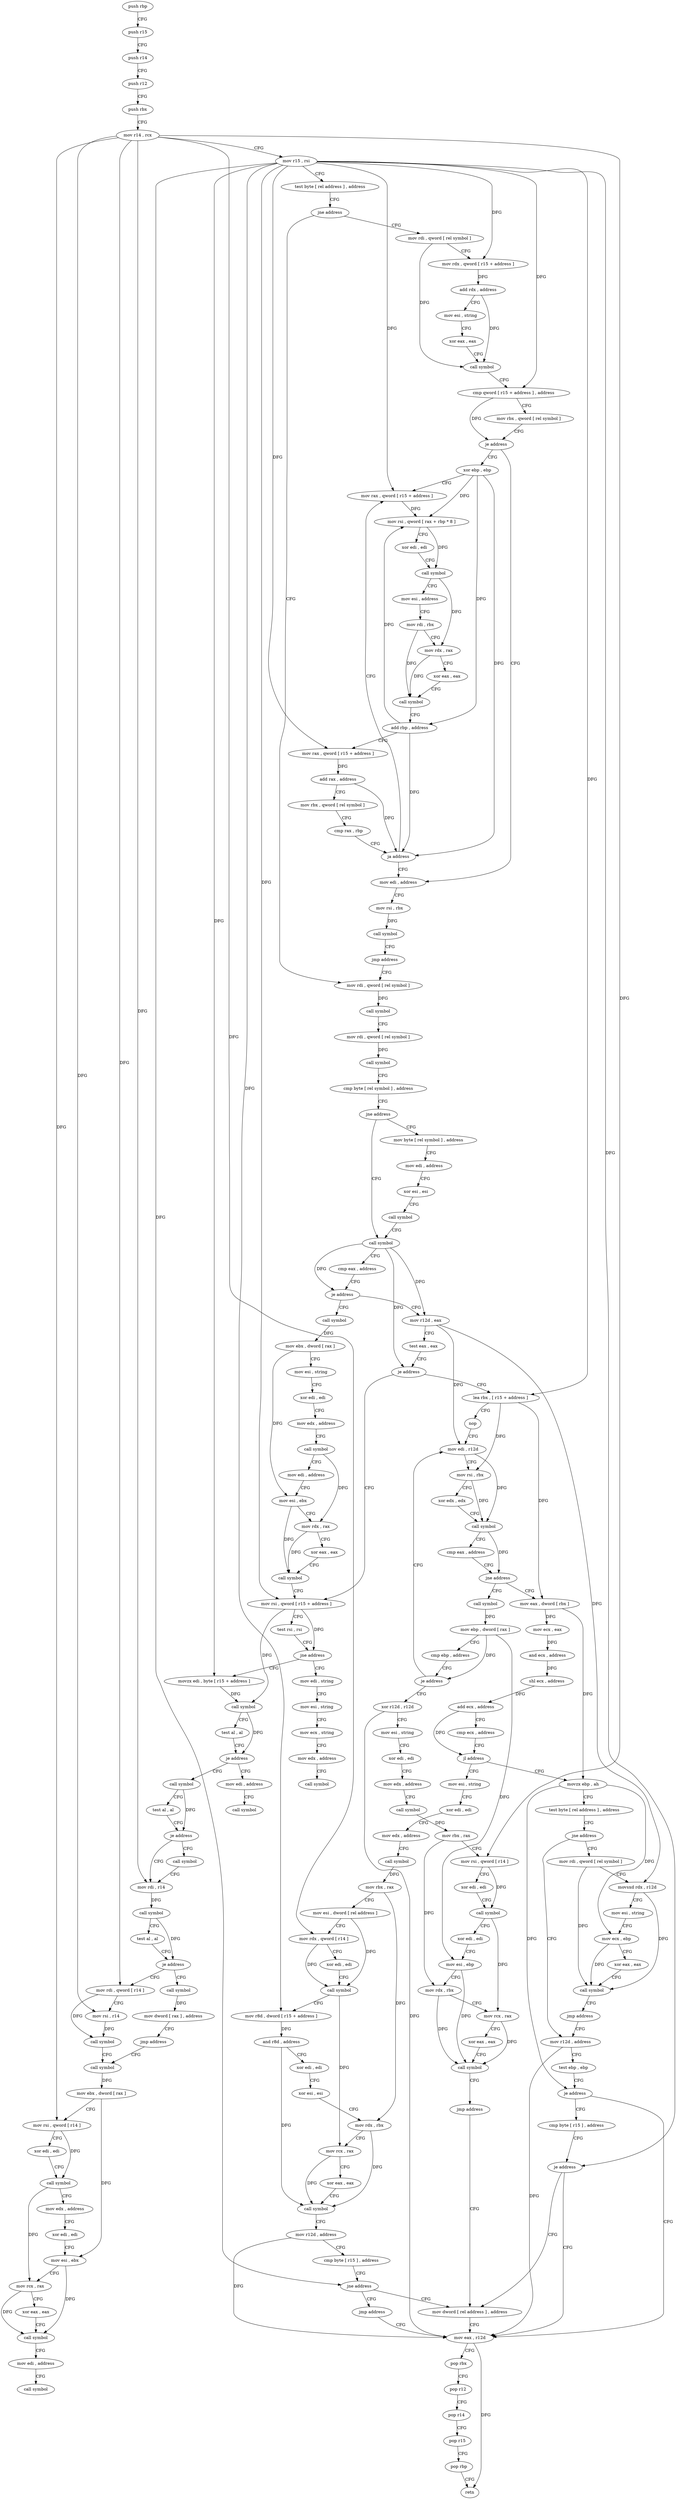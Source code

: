 digraph "func" {
"4217584" [label = "push rbp" ]
"4217585" [label = "push r15" ]
"4217587" [label = "push r14" ]
"4217589" [label = "push r12" ]
"4217591" [label = "push rbx" ]
"4217592" [label = "mov r14 , rcx" ]
"4217595" [label = "mov r15 , rsi" ]
"4217598" [label = "test byte [ rel address ] , address" ]
"4217605" [label = "jne address" ]
"4217937" [label = "mov rdi , qword [ rel symbol ]" ]
"4217611" [label = "mov rdi , qword [ rel symbol ]" ]
"4217944" [label = "mov rdx , qword [ r15 + address ]" ]
"4217948" [label = "add rdx , address" ]
"4217952" [label = "mov esi , string" ]
"4217957" [label = "xor eax , eax" ]
"4217959" [label = "call symbol" ]
"4217964" [label = "cmp qword [ r15 + address ] , address" ]
"4217969" [label = "mov rbx , qword [ rel symbol ]" ]
"4217976" [label = "je address" ]
"4218037" [label = "mov edi , address" ]
"4217978" [label = "xor ebp , ebp" ]
"4217618" [label = "call symbol" ]
"4217623" [label = "mov rdi , qword [ rel symbol ]" ]
"4217630" [label = "call symbol" ]
"4217635" [label = "cmp byte [ rel symbol ] , address" ]
"4217642" [label = "jne address" ]
"4217663" [label = "call symbol" ]
"4217644" [label = "mov byte [ rel symbol ] , address" ]
"4218042" [label = "mov rsi , rbx" ]
"4218045" [label = "call symbol" ]
"4218050" [label = "jmp address" ]
"4217980" [label = "mov rax , qword [ r15 + address ]" ]
"4217668" [label = "cmp eax , address" ]
"4217671" [label = "je address" ]
"4218084" [label = "call symbol" ]
"4217677" [label = "mov r12d , eax" ]
"4217651" [label = "mov edi , address" ]
"4217656" [label = "xor esi , esi" ]
"4217658" [label = "call symbol" ]
"4217984" [label = "mov rsi , qword [ rax + rbp * 8 ]" ]
"4217988" [label = "xor edi , edi" ]
"4217990" [label = "call symbol" ]
"4217995" [label = "mov esi , address" ]
"4218000" [label = "mov rdi , rbx" ]
"4218003" [label = "mov rdx , rax" ]
"4218006" [label = "xor eax , eax" ]
"4218008" [label = "call symbol" ]
"4218013" [label = "add rbp , address" ]
"4218017" [label = "mov rax , qword [ r15 + address ]" ]
"4218021" [label = "add rax , address" ]
"4218025" [label = "mov rbx , qword [ rel symbol ]" ]
"4218032" [label = "cmp rax , rbp" ]
"4218035" [label = "ja address" ]
"4218089" [label = "mov ebx , dword [ rax ]" ]
"4218091" [label = "mov esi , string" ]
"4218096" [label = "xor edi , edi" ]
"4218098" [label = "mov edx , address" ]
"4218103" [label = "call symbol" ]
"4218108" [label = "mov edi , address" ]
"4218113" [label = "mov esi , ebx" ]
"4218115" [label = "mov rdx , rax" ]
"4218118" [label = "xor eax , eax" ]
"4218120" [label = "call symbol" ]
"4218125" [label = "mov rsi , qword [ r15 + address ]" ]
"4217680" [label = "test eax , eax" ]
"4217682" [label = "je address" ]
"4217688" [label = "lea rbx , [ r15 + address ]" ]
"4218162" [label = "movzx edi , byte [ r15 + address ]" ]
"4218170" [label = "call symbol" ]
"4218175" [label = "test al , al" ]
"4218177" [label = "je address" ]
"4218218" [label = "mov edi , address" ]
"4218179" [label = "call symbol" ]
"4218137" [label = "mov edi , string" ]
"4218142" [label = "mov esi , string" ]
"4218147" [label = "mov ecx , string" ]
"4218152" [label = "mov edx , address" ]
"4218157" [label = "call symbol" ]
"4218132" [label = "test rsi , rsi" ]
"4218135" [label = "jne address" ]
"4217695" [label = "nop" ]
"4217696" [label = "mov edi , r12d" ]
"4218223" [label = "call symbol" ]
"4218184" [label = "test al , al" ]
"4218186" [label = "je address" ]
"4218193" [label = "mov rdi , r14" ]
"4218188" [label = "call symbol" ]
"4217781" [label = "mov eax , dword [ rbx ]" ]
"4217783" [label = "mov ecx , eax" ]
"4217785" [label = "and ecx , address" ]
"4217788" [label = "shl ecx , address" ]
"4217791" [label = "add ecx , address" ]
"4217797" [label = "cmp ecx , address" ]
"4217803" [label = "jl address" ]
"4217883" [label = "movzx ebp , ah" ]
"4217805" [label = "mov esi , string" ]
"4217714" [label = "call symbol" ]
"4217719" [label = "mov ebp , dword [ rax ]" ]
"4217721" [label = "cmp ebp , address" ]
"4217724" [label = "je address" ]
"4217726" [label = "xor r12d , r12d" ]
"4218196" [label = "call symbol" ]
"4218201" [label = "test al , al" ]
"4218203" [label = "je address" ]
"4218228" [label = "mov rdi , qword [ r14 ]" ]
"4218205" [label = "call symbol" ]
"4217886" [label = "test byte [ rel address ] , address" ]
"4217893" [label = "jne address" ]
"4218055" [label = "mov rdi , qword [ rel symbol ]" ]
"4217899" [label = "mov r12d , address" ]
"4217810" [label = "xor edi , edi" ]
"4217812" [label = "mov edx , address" ]
"4217817" [label = "call symbol" ]
"4217822" [label = "mov rbx , rax" ]
"4217825" [label = "mov esi , dword [ rel address ]" ]
"4217831" [label = "mov rdx , qword [ r14 ]" ]
"4217834" [label = "xor edi , edi" ]
"4217836" [label = "call symbol" ]
"4217841" [label = "mov r8d , dword [ r15 + address ]" ]
"4217848" [label = "and r8d , address" ]
"4217852" [label = "xor edi , edi" ]
"4217854" [label = "xor esi , esi" ]
"4217856" [label = "mov rdx , rbx" ]
"4217859" [label = "mov rcx , rax" ]
"4217862" [label = "xor eax , eax" ]
"4217864" [label = "call symbol" ]
"4217869" [label = "mov r12d , address" ]
"4217875" [label = "cmp byte [ r15 ] , address" ]
"4217879" [label = "jne address" ]
"4217915" [label = "mov dword [ rel address ] , address" ]
"4217881" [label = "jmp address" ]
"4217699" [label = "mov rsi , rbx" ]
"4217702" [label = "xor edx , edx" ]
"4217704" [label = "call symbol" ]
"4217709" [label = "cmp eax , address" ]
"4217712" [label = "jne address" ]
"4217729" [label = "mov esi , string" ]
"4217734" [label = "xor edi , edi" ]
"4217736" [label = "mov edx , address" ]
"4217741" [label = "call symbol" ]
"4217746" [label = "mov rbx , rax" ]
"4217749" [label = "mov rsi , qword [ r14 ]" ]
"4217752" [label = "xor edi , edi" ]
"4217754" [label = "call symbol" ]
"4217759" [label = "xor edi , edi" ]
"4217761" [label = "mov esi , ebp" ]
"4217763" [label = "mov rdx , rbx" ]
"4217766" [label = "mov rcx , rax" ]
"4217769" [label = "xor eax , eax" ]
"4217771" [label = "call symbol" ]
"4217776" [label = "jmp address" ]
"4218231" [label = "mov rsi , r14" ]
"4218234" [label = "call symbol" ]
"4218239" [label = "call symbol" ]
"4218210" [label = "mov dword [ rax ] , address" ]
"4218216" [label = "jmp address" ]
"4218062" [label = "movsxd rdx , r12d" ]
"4218065" [label = "mov esi , string" ]
"4218070" [label = "mov ecx , ebp" ]
"4218072" [label = "xor eax , eax" ]
"4218074" [label = "call symbol" ]
"4218079" [label = "jmp address" ]
"4217905" [label = "test ebp , ebp" ]
"4217907" [label = "je address" ]
"4217925" [label = "mov eax , r12d" ]
"4217909" [label = "cmp byte [ r15 ] , address" ]
"4218244" [label = "mov ebx , dword [ rax ]" ]
"4218246" [label = "mov rsi , qword [ r14 ]" ]
"4218249" [label = "xor edi , edi" ]
"4218251" [label = "call symbol" ]
"4218256" [label = "mov edx , address" ]
"4218261" [label = "xor edi , edi" ]
"4218263" [label = "mov esi , ebx" ]
"4218265" [label = "mov rcx , rax" ]
"4218268" [label = "xor eax , eax" ]
"4218270" [label = "call symbol" ]
"4218275" [label = "mov edi , address" ]
"4218280" [label = "call symbol" ]
"4217928" [label = "pop rbx" ]
"4217929" [label = "pop r12" ]
"4217931" [label = "pop r14" ]
"4217933" [label = "pop r15" ]
"4217935" [label = "pop rbp" ]
"4217936" [label = "retn" ]
"4217913" [label = "je address" ]
"4217584" -> "4217585" [ label = "CFG" ]
"4217585" -> "4217587" [ label = "CFG" ]
"4217587" -> "4217589" [ label = "CFG" ]
"4217589" -> "4217591" [ label = "CFG" ]
"4217591" -> "4217592" [ label = "CFG" ]
"4217592" -> "4217595" [ label = "CFG" ]
"4217592" -> "4218193" [ label = "DFG" ]
"4217592" -> "4217831" [ label = "DFG" ]
"4217592" -> "4217749" [ label = "DFG" ]
"4217592" -> "4218228" [ label = "DFG" ]
"4217592" -> "4218231" [ label = "DFG" ]
"4217592" -> "4218246" [ label = "DFG" ]
"4217595" -> "4217598" [ label = "CFG" ]
"4217595" -> "4217944" [ label = "DFG" ]
"4217595" -> "4217964" [ label = "DFG" ]
"4217595" -> "4217980" [ label = "DFG" ]
"4217595" -> "4218017" [ label = "DFG" ]
"4217595" -> "4218125" [ label = "DFG" ]
"4217595" -> "4217688" [ label = "DFG" ]
"4217595" -> "4218162" [ label = "DFG" ]
"4217595" -> "4217841" [ label = "DFG" ]
"4217595" -> "4217879" [ label = "DFG" ]
"4217595" -> "4217913" [ label = "DFG" ]
"4217598" -> "4217605" [ label = "CFG" ]
"4217605" -> "4217937" [ label = "CFG" ]
"4217605" -> "4217611" [ label = "CFG" ]
"4217937" -> "4217944" [ label = "CFG" ]
"4217937" -> "4217959" [ label = "DFG" ]
"4217611" -> "4217618" [ label = "DFG" ]
"4217944" -> "4217948" [ label = "DFG" ]
"4217948" -> "4217952" [ label = "CFG" ]
"4217948" -> "4217959" [ label = "DFG" ]
"4217952" -> "4217957" [ label = "CFG" ]
"4217957" -> "4217959" [ label = "CFG" ]
"4217959" -> "4217964" [ label = "CFG" ]
"4217964" -> "4217969" [ label = "CFG" ]
"4217964" -> "4217976" [ label = "DFG" ]
"4217969" -> "4217976" [ label = "CFG" ]
"4217976" -> "4218037" [ label = "CFG" ]
"4217976" -> "4217978" [ label = "CFG" ]
"4218037" -> "4218042" [ label = "CFG" ]
"4217978" -> "4217980" [ label = "CFG" ]
"4217978" -> "4217984" [ label = "DFG" ]
"4217978" -> "4218013" [ label = "DFG" ]
"4217978" -> "4218035" [ label = "DFG" ]
"4217618" -> "4217623" [ label = "CFG" ]
"4217623" -> "4217630" [ label = "DFG" ]
"4217630" -> "4217635" [ label = "CFG" ]
"4217635" -> "4217642" [ label = "CFG" ]
"4217642" -> "4217663" [ label = "CFG" ]
"4217642" -> "4217644" [ label = "CFG" ]
"4217663" -> "4217668" [ label = "CFG" ]
"4217663" -> "4217671" [ label = "DFG" ]
"4217663" -> "4217677" [ label = "DFG" ]
"4217663" -> "4217682" [ label = "DFG" ]
"4217644" -> "4217651" [ label = "CFG" ]
"4218042" -> "4218045" [ label = "DFG" ]
"4218045" -> "4218050" [ label = "CFG" ]
"4218050" -> "4217611" [ label = "CFG" ]
"4217980" -> "4217984" [ label = "DFG" ]
"4217668" -> "4217671" [ label = "CFG" ]
"4217671" -> "4218084" [ label = "CFG" ]
"4217671" -> "4217677" [ label = "CFG" ]
"4218084" -> "4218089" [ label = "DFG" ]
"4217677" -> "4217680" [ label = "CFG" ]
"4217677" -> "4217696" [ label = "DFG" ]
"4217677" -> "4218062" [ label = "DFG" ]
"4217651" -> "4217656" [ label = "CFG" ]
"4217656" -> "4217658" [ label = "CFG" ]
"4217658" -> "4217663" [ label = "CFG" ]
"4217984" -> "4217988" [ label = "CFG" ]
"4217984" -> "4217990" [ label = "DFG" ]
"4217988" -> "4217990" [ label = "CFG" ]
"4217990" -> "4217995" [ label = "CFG" ]
"4217990" -> "4218003" [ label = "DFG" ]
"4217995" -> "4218000" [ label = "CFG" ]
"4218000" -> "4218003" [ label = "CFG" ]
"4218000" -> "4218008" [ label = "DFG" ]
"4218003" -> "4218006" [ label = "CFG" ]
"4218003" -> "4218008" [ label = "DFG" ]
"4218006" -> "4218008" [ label = "CFG" ]
"4218008" -> "4218013" [ label = "CFG" ]
"4218013" -> "4218017" [ label = "CFG" ]
"4218013" -> "4217984" [ label = "DFG" ]
"4218013" -> "4218035" [ label = "DFG" ]
"4218017" -> "4218021" [ label = "DFG" ]
"4218021" -> "4218025" [ label = "CFG" ]
"4218021" -> "4218035" [ label = "DFG" ]
"4218025" -> "4218032" [ label = "CFG" ]
"4218032" -> "4218035" [ label = "CFG" ]
"4218035" -> "4217980" [ label = "CFG" ]
"4218035" -> "4218037" [ label = "CFG" ]
"4218089" -> "4218091" [ label = "CFG" ]
"4218089" -> "4218113" [ label = "DFG" ]
"4218091" -> "4218096" [ label = "CFG" ]
"4218096" -> "4218098" [ label = "CFG" ]
"4218098" -> "4218103" [ label = "CFG" ]
"4218103" -> "4218108" [ label = "CFG" ]
"4218103" -> "4218115" [ label = "DFG" ]
"4218108" -> "4218113" [ label = "CFG" ]
"4218113" -> "4218115" [ label = "CFG" ]
"4218113" -> "4218120" [ label = "DFG" ]
"4218115" -> "4218118" [ label = "CFG" ]
"4218115" -> "4218120" [ label = "DFG" ]
"4218118" -> "4218120" [ label = "CFG" ]
"4218120" -> "4218125" [ label = "CFG" ]
"4218125" -> "4218132" [ label = "CFG" ]
"4218125" -> "4218135" [ label = "DFG" ]
"4218125" -> "4218170" [ label = "DFG" ]
"4217680" -> "4217682" [ label = "CFG" ]
"4217682" -> "4218125" [ label = "CFG" ]
"4217682" -> "4217688" [ label = "CFG" ]
"4217688" -> "4217695" [ label = "CFG" ]
"4217688" -> "4217699" [ label = "DFG" ]
"4217688" -> "4217781" [ label = "DFG" ]
"4218162" -> "4218170" [ label = "DFG" ]
"4218170" -> "4218175" [ label = "CFG" ]
"4218170" -> "4218177" [ label = "DFG" ]
"4218175" -> "4218177" [ label = "CFG" ]
"4218177" -> "4218218" [ label = "CFG" ]
"4218177" -> "4218179" [ label = "CFG" ]
"4218218" -> "4218223" [ label = "CFG" ]
"4218179" -> "4218184" [ label = "CFG" ]
"4218179" -> "4218186" [ label = "DFG" ]
"4218137" -> "4218142" [ label = "CFG" ]
"4218142" -> "4218147" [ label = "CFG" ]
"4218147" -> "4218152" [ label = "CFG" ]
"4218152" -> "4218157" [ label = "CFG" ]
"4218132" -> "4218135" [ label = "CFG" ]
"4218135" -> "4218162" [ label = "CFG" ]
"4218135" -> "4218137" [ label = "CFG" ]
"4217695" -> "4217696" [ label = "CFG" ]
"4217696" -> "4217699" [ label = "CFG" ]
"4217696" -> "4217704" [ label = "DFG" ]
"4218184" -> "4218186" [ label = "CFG" ]
"4218186" -> "4218193" [ label = "CFG" ]
"4218186" -> "4218188" [ label = "CFG" ]
"4218193" -> "4218196" [ label = "DFG" ]
"4218188" -> "4218193" [ label = "CFG" ]
"4217781" -> "4217783" [ label = "DFG" ]
"4217781" -> "4217883" [ label = "DFG" ]
"4217783" -> "4217785" [ label = "DFG" ]
"4217785" -> "4217788" [ label = "DFG" ]
"4217788" -> "4217791" [ label = "DFG" ]
"4217791" -> "4217797" [ label = "CFG" ]
"4217791" -> "4217803" [ label = "DFG" ]
"4217797" -> "4217803" [ label = "CFG" ]
"4217803" -> "4217883" [ label = "CFG" ]
"4217803" -> "4217805" [ label = "CFG" ]
"4217883" -> "4217886" [ label = "CFG" ]
"4217883" -> "4218070" [ label = "DFG" ]
"4217883" -> "4217907" [ label = "DFG" ]
"4217805" -> "4217810" [ label = "CFG" ]
"4217714" -> "4217719" [ label = "DFG" ]
"4217719" -> "4217721" [ label = "CFG" ]
"4217719" -> "4217724" [ label = "DFG" ]
"4217719" -> "4217761" [ label = "DFG" ]
"4217721" -> "4217724" [ label = "CFG" ]
"4217724" -> "4217696" [ label = "CFG" ]
"4217724" -> "4217726" [ label = "CFG" ]
"4217726" -> "4217729" [ label = "CFG" ]
"4217726" -> "4217925" [ label = "DFG" ]
"4218196" -> "4218201" [ label = "CFG" ]
"4218196" -> "4218203" [ label = "DFG" ]
"4218201" -> "4218203" [ label = "CFG" ]
"4218203" -> "4218228" [ label = "CFG" ]
"4218203" -> "4218205" [ label = "CFG" ]
"4218228" -> "4218231" [ label = "CFG" ]
"4218228" -> "4218234" [ label = "DFG" ]
"4218205" -> "4218210" [ label = "DFG" ]
"4217886" -> "4217893" [ label = "CFG" ]
"4217893" -> "4218055" [ label = "CFG" ]
"4217893" -> "4217899" [ label = "CFG" ]
"4218055" -> "4218062" [ label = "CFG" ]
"4218055" -> "4218074" [ label = "DFG" ]
"4217899" -> "4217905" [ label = "CFG" ]
"4217899" -> "4217925" [ label = "DFG" ]
"4217810" -> "4217812" [ label = "CFG" ]
"4217812" -> "4217817" [ label = "CFG" ]
"4217817" -> "4217822" [ label = "DFG" ]
"4217822" -> "4217825" [ label = "CFG" ]
"4217822" -> "4217856" [ label = "DFG" ]
"4217825" -> "4217831" [ label = "CFG" ]
"4217825" -> "4217836" [ label = "DFG" ]
"4217831" -> "4217834" [ label = "CFG" ]
"4217831" -> "4217836" [ label = "DFG" ]
"4217834" -> "4217836" [ label = "CFG" ]
"4217836" -> "4217841" [ label = "CFG" ]
"4217836" -> "4217859" [ label = "DFG" ]
"4217841" -> "4217848" [ label = "DFG" ]
"4217848" -> "4217852" [ label = "CFG" ]
"4217848" -> "4217864" [ label = "DFG" ]
"4217852" -> "4217854" [ label = "CFG" ]
"4217854" -> "4217856" [ label = "CFG" ]
"4217856" -> "4217859" [ label = "CFG" ]
"4217856" -> "4217864" [ label = "DFG" ]
"4217859" -> "4217862" [ label = "CFG" ]
"4217859" -> "4217864" [ label = "DFG" ]
"4217862" -> "4217864" [ label = "CFG" ]
"4217864" -> "4217869" [ label = "CFG" ]
"4217869" -> "4217875" [ label = "CFG" ]
"4217869" -> "4217925" [ label = "DFG" ]
"4217875" -> "4217879" [ label = "CFG" ]
"4217879" -> "4217915" [ label = "CFG" ]
"4217879" -> "4217881" [ label = "CFG" ]
"4217915" -> "4217925" [ label = "CFG" ]
"4217881" -> "4217925" [ label = "CFG" ]
"4217699" -> "4217702" [ label = "CFG" ]
"4217699" -> "4217704" [ label = "DFG" ]
"4217702" -> "4217704" [ label = "CFG" ]
"4217704" -> "4217709" [ label = "CFG" ]
"4217704" -> "4217712" [ label = "DFG" ]
"4217709" -> "4217712" [ label = "CFG" ]
"4217712" -> "4217781" [ label = "CFG" ]
"4217712" -> "4217714" [ label = "CFG" ]
"4217729" -> "4217734" [ label = "CFG" ]
"4217734" -> "4217736" [ label = "CFG" ]
"4217736" -> "4217741" [ label = "CFG" ]
"4217741" -> "4217746" [ label = "DFG" ]
"4217746" -> "4217749" [ label = "CFG" ]
"4217746" -> "4217763" [ label = "DFG" ]
"4217749" -> "4217752" [ label = "CFG" ]
"4217749" -> "4217754" [ label = "DFG" ]
"4217752" -> "4217754" [ label = "CFG" ]
"4217754" -> "4217759" [ label = "CFG" ]
"4217754" -> "4217766" [ label = "DFG" ]
"4217759" -> "4217761" [ label = "CFG" ]
"4217761" -> "4217763" [ label = "CFG" ]
"4217761" -> "4217771" [ label = "DFG" ]
"4217763" -> "4217766" [ label = "CFG" ]
"4217763" -> "4217771" [ label = "DFG" ]
"4217766" -> "4217769" [ label = "CFG" ]
"4217766" -> "4217771" [ label = "DFG" ]
"4217769" -> "4217771" [ label = "CFG" ]
"4217771" -> "4217776" [ label = "CFG" ]
"4217776" -> "4217915" [ label = "CFG" ]
"4218231" -> "4218234" [ label = "DFG" ]
"4218234" -> "4218239" [ label = "CFG" ]
"4218239" -> "4218244" [ label = "DFG" ]
"4218210" -> "4218216" [ label = "CFG" ]
"4218216" -> "4218239" [ label = "CFG" ]
"4218062" -> "4218065" [ label = "CFG" ]
"4218062" -> "4218074" [ label = "DFG" ]
"4218065" -> "4218070" [ label = "CFG" ]
"4218070" -> "4218072" [ label = "CFG" ]
"4218070" -> "4218074" [ label = "DFG" ]
"4218072" -> "4218074" [ label = "CFG" ]
"4218074" -> "4218079" [ label = "CFG" ]
"4218079" -> "4217899" [ label = "CFG" ]
"4217905" -> "4217907" [ label = "CFG" ]
"4217907" -> "4217925" [ label = "CFG" ]
"4217907" -> "4217909" [ label = "CFG" ]
"4217925" -> "4217928" [ label = "CFG" ]
"4217925" -> "4217936" [ label = "DFG" ]
"4217909" -> "4217913" [ label = "CFG" ]
"4218244" -> "4218246" [ label = "CFG" ]
"4218244" -> "4218263" [ label = "DFG" ]
"4218246" -> "4218249" [ label = "CFG" ]
"4218246" -> "4218251" [ label = "DFG" ]
"4218249" -> "4218251" [ label = "CFG" ]
"4218251" -> "4218256" [ label = "CFG" ]
"4218251" -> "4218265" [ label = "DFG" ]
"4218256" -> "4218261" [ label = "CFG" ]
"4218261" -> "4218263" [ label = "CFG" ]
"4218263" -> "4218265" [ label = "CFG" ]
"4218263" -> "4218270" [ label = "DFG" ]
"4218265" -> "4218268" [ label = "CFG" ]
"4218265" -> "4218270" [ label = "DFG" ]
"4218268" -> "4218270" [ label = "CFG" ]
"4218270" -> "4218275" [ label = "CFG" ]
"4218275" -> "4218280" [ label = "CFG" ]
"4217928" -> "4217929" [ label = "CFG" ]
"4217929" -> "4217931" [ label = "CFG" ]
"4217931" -> "4217933" [ label = "CFG" ]
"4217933" -> "4217935" [ label = "CFG" ]
"4217935" -> "4217936" [ label = "CFG" ]
"4217913" -> "4217925" [ label = "CFG" ]
"4217913" -> "4217915" [ label = "CFG" ]
}
